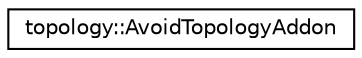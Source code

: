 digraph "Graphical Class Hierarchy"
{
  edge [fontname="Helvetica",fontsize="10",labelfontname="Helvetica",labelfontsize="10"];
  node [fontname="Helvetica",fontsize="10",shape=record];
  rankdir="LR";
  Node0 [label="topology::AvoidTopologyAddon",height=0.2,width=0.4,color="black", fillcolor="white", style="filled",URL="$classtopology_1_1AvoidTopologyAddon.html",tooltip="This class can be passed to libavoid to extend it to provide orthogonal topology improvement function..."];
}
